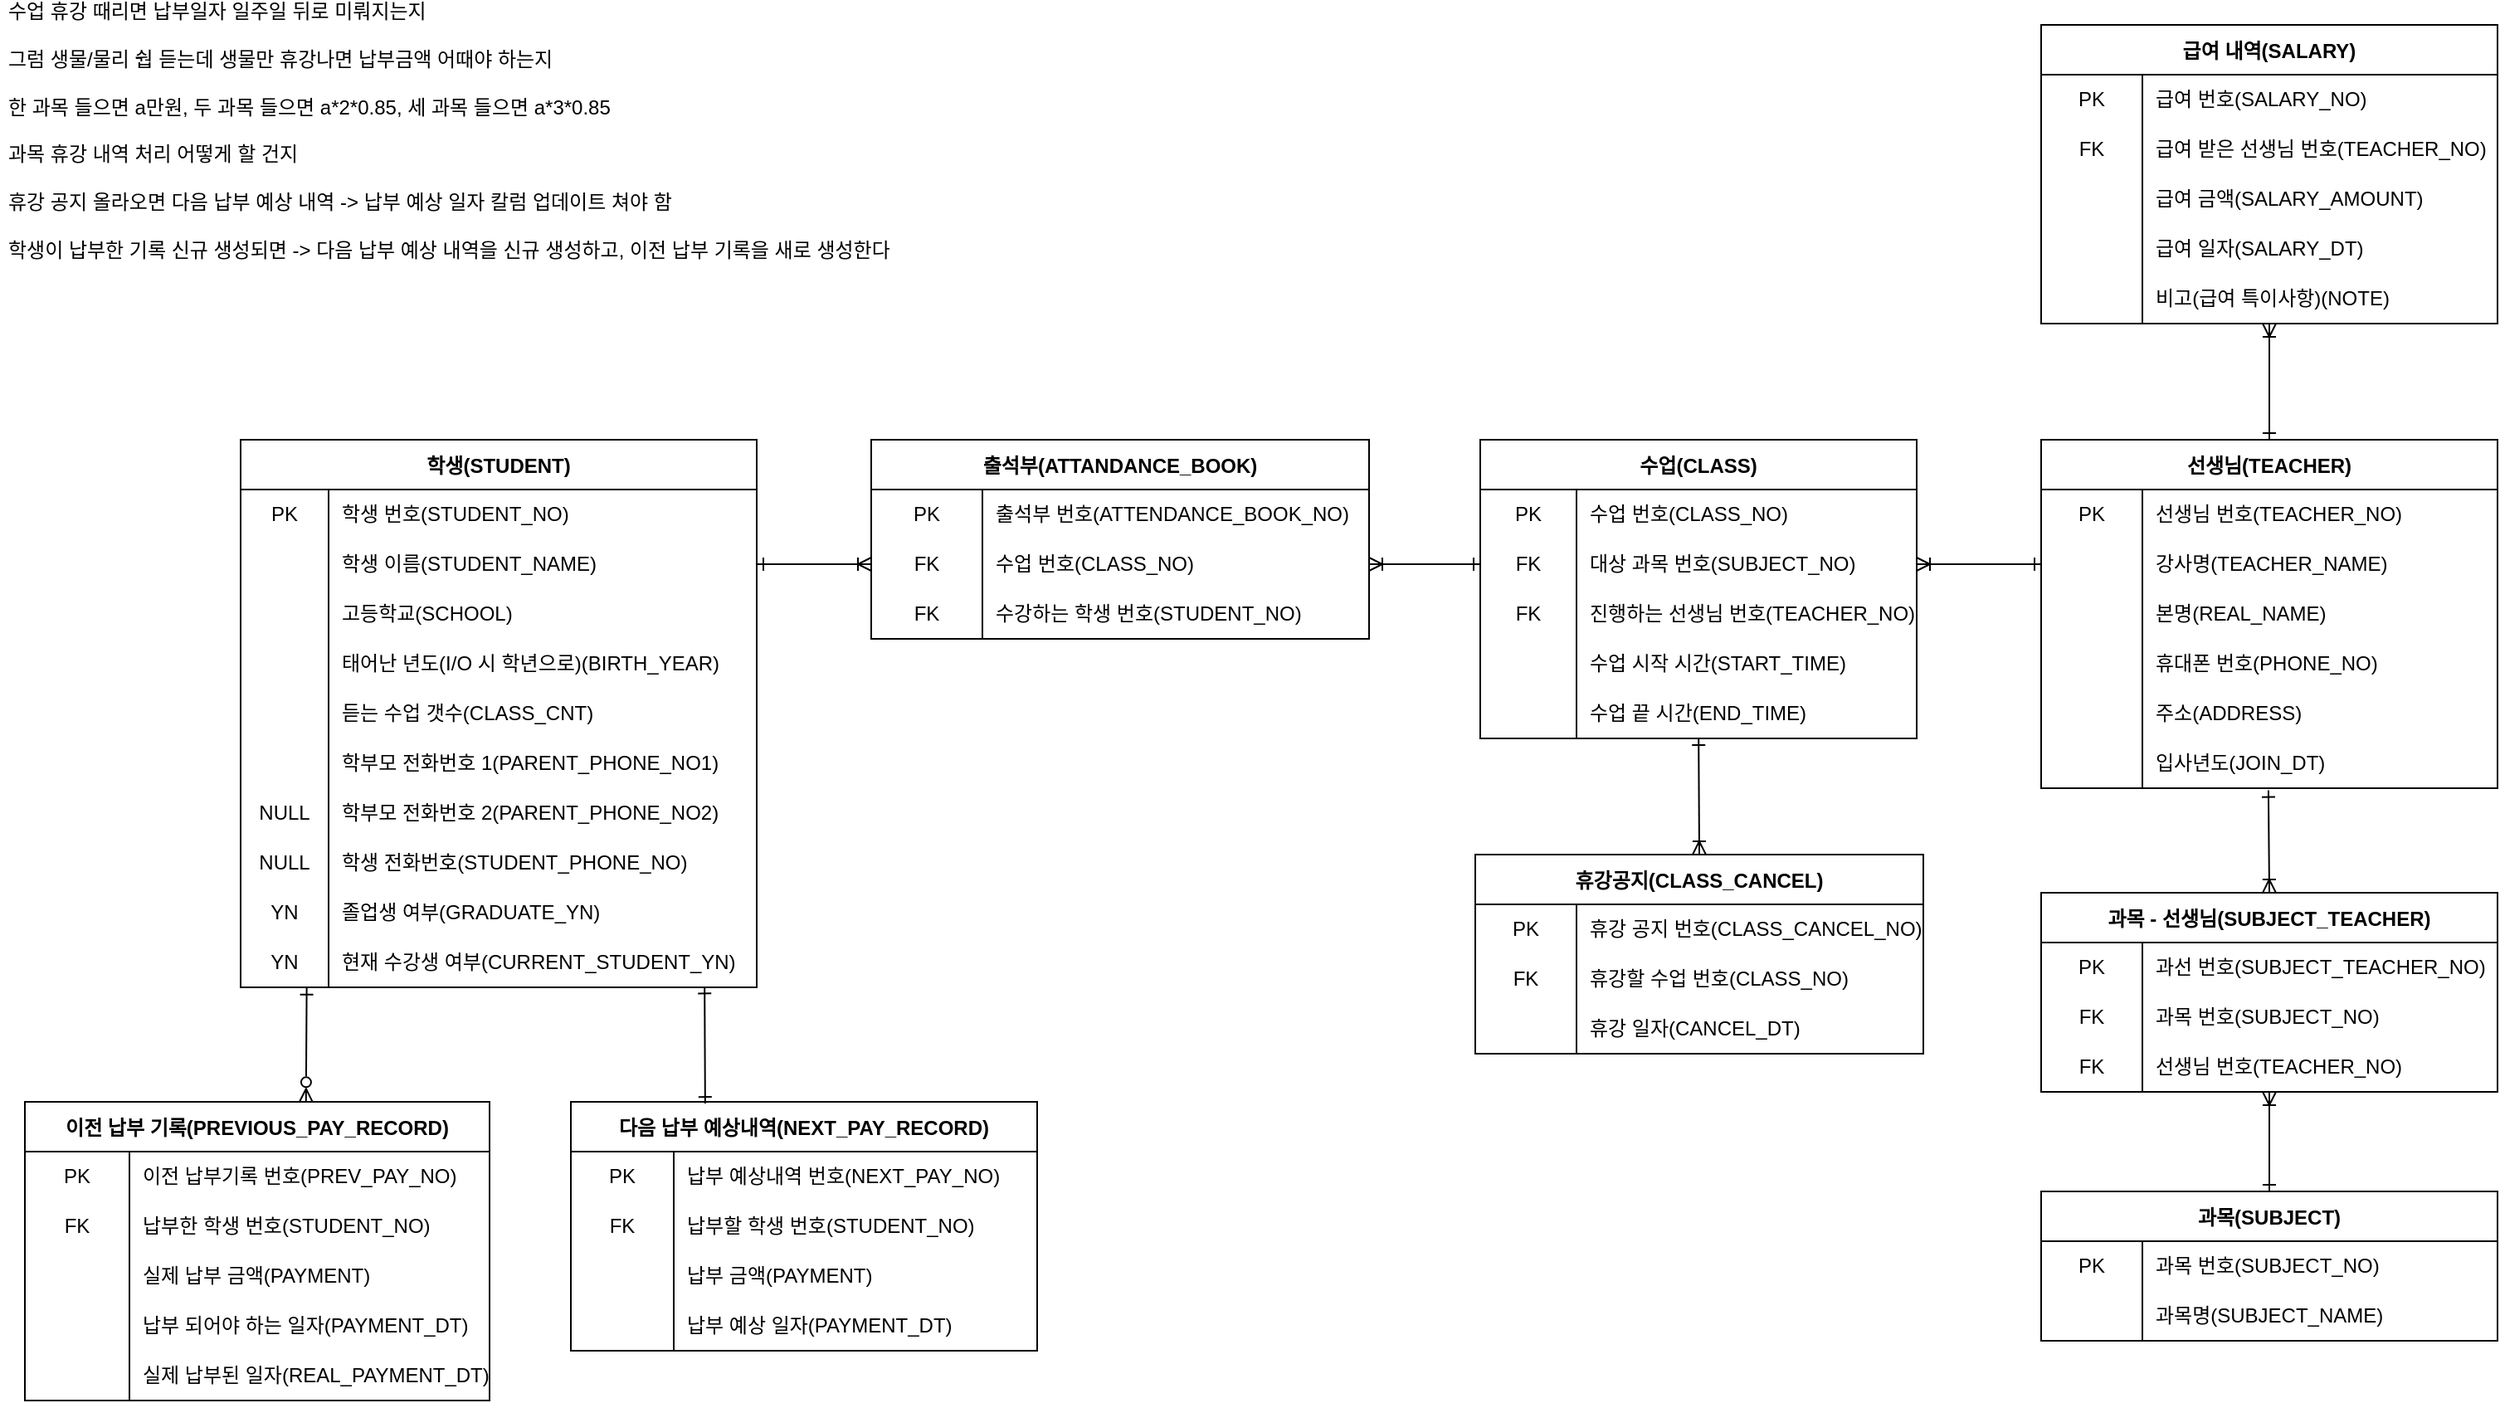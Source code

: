 <mxfile version="21.0.8" type="github">
  <diagram name="페이지-1" id="CIC7R-I5cl5aypZM1Wbc">
    <mxGraphModel dx="1908" dy="1246" grid="1" gridSize="10" guides="1" tooltips="1" connect="1" arrows="1" fold="1" page="1" pageScale="1" pageWidth="827" pageHeight="1169" math="0" shadow="0">
      <root>
        <mxCell id="0" />
        <mxCell id="1" parent="0" />
        <mxCell id="fv7W8k4iM33XfDiJ0QUC-1" value="학생(STUDENT)" style="shape=table;startSize=30;container=1;collapsible=0;childLayout=tableLayout;fixedRows=1;rowLines=0;fontStyle=1;" vertex="1" parent="1">
          <mxGeometry x="200" y="355" width="311" height="330" as="geometry" />
        </mxCell>
        <mxCell id="fv7W8k4iM33XfDiJ0QUC-2" value="" style="shape=tableRow;horizontal=0;startSize=0;swimlaneHead=0;swimlaneBody=0;top=0;left=0;bottom=0;right=0;collapsible=0;dropTarget=0;fillColor=none;points=[[0,0.5],[1,0.5]];portConstraint=eastwest;" vertex="1" parent="fv7W8k4iM33XfDiJ0QUC-1">
          <mxGeometry y="30" width="311" height="30" as="geometry" />
        </mxCell>
        <mxCell id="fv7W8k4iM33XfDiJ0QUC-3" value="PK" style="shape=partialRectangle;html=1;whiteSpace=wrap;connectable=0;fillColor=none;top=0;left=0;bottom=0;right=0;overflow=hidden;pointerEvents=1;" vertex="1" parent="fv7W8k4iM33XfDiJ0QUC-2">
          <mxGeometry width="53" height="30" as="geometry">
            <mxRectangle width="53" height="30" as="alternateBounds" />
          </mxGeometry>
        </mxCell>
        <mxCell id="fv7W8k4iM33XfDiJ0QUC-4" value="학생 번호(STUDENT_NO)" style="shape=partialRectangle;html=1;whiteSpace=wrap;connectable=0;fillColor=none;top=0;left=0;bottom=0;right=0;align=left;spacingLeft=6;overflow=hidden;" vertex="1" parent="fv7W8k4iM33XfDiJ0QUC-2">
          <mxGeometry x="53" width="258" height="30" as="geometry">
            <mxRectangle width="258" height="30" as="alternateBounds" />
          </mxGeometry>
        </mxCell>
        <mxCell id="fv7W8k4iM33XfDiJ0QUC-5" value="" style="shape=tableRow;horizontal=0;startSize=0;swimlaneHead=0;swimlaneBody=0;top=0;left=0;bottom=0;right=0;collapsible=0;dropTarget=0;fillColor=none;points=[[0,0.5],[1,0.5]];portConstraint=eastwest;" vertex="1" parent="fv7W8k4iM33XfDiJ0QUC-1">
          <mxGeometry y="60" width="311" height="30" as="geometry" />
        </mxCell>
        <mxCell id="fv7W8k4iM33XfDiJ0QUC-6" value="" style="shape=partialRectangle;html=1;whiteSpace=wrap;connectable=0;fillColor=none;top=0;left=0;bottom=0;right=0;overflow=hidden;" vertex="1" parent="fv7W8k4iM33XfDiJ0QUC-5">
          <mxGeometry width="53" height="30" as="geometry">
            <mxRectangle width="53" height="30" as="alternateBounds" />
          </mxGeometry>
        </mxCell>
        <mxCell id="fv7W8k4iM33XfDiJ0QUC-7" value="학생 이름(STUDENT_NAME)" style="shape=partialRectangle;html=1;whiteSpace=wrap;connectable=0;fillColor=none;top=0;left=0;bottom=0;right=0;align=left;spacingLeft=6;overflow=hidden;" vertex="1" parent="fv7W8k4iM33XfDiJ0QUC-5">
          <mxGeometry x="53" width="258" height="30" as="geometry">
            <mxRectangle width="258" height="30" as="alternateBounds" />
          </mxGeometry>
        </mxCell>
        <mxCell id="fv7W8k4iM33XfDiJ0QUC-8" value="" style="shape=tableRow;horizontal=0;startSize=0;swimlaneHead=0;swimlaneBody=0;top=0;left=0;bottom=0;right=0;collapsible=0;dropTarget=0;fillColor=none;points=[[0,0.5],[1,0.5]];portConstraint=eastwest;" vertex="1" parent="fv7W8k4iM33XfDiJ0QUC-1">
          <mxGeometry y="90" width="311" height="30" as="geometry" />
        </mxCell>
        <mxCell id="fv7W8k4iM33XfDiJ0QUC-9" value="" style="shape=partialRectangle;html=1;whiteSpace=wrap;connectable=0;fillColor=none;top=0;left=0;bottom=0;right=0;overflow=hidden;" vertex="1" parent="fv7W8k4iM33XfDiJ0QUC-8">
          <mxGeometry width="53" height="30" as="geometry">
            <mxRectangle width="53" height="30" as="alternateBounds" />
          </mxGeometry>
        </mxCell>
        <mxCell id="fv7W8k4iM33XfDiJ0QUC-10" value="고등학교(SCHOOL)" style="shape=partialRectangle;html=1;whiteSpace=wrap;connectable=0;fillColor=none;top=0;left=0;bottom=0;right=0;align=left;spacingLeft=6;overflow=hidden;" vertex="1" parent="fv7W8k4iM33XfDiJ0QUC-8">
          <mxGeometry x="53" width="258" height="30" as="geometry">
            <mxRectangle width="258" height="30" as="alternateBounds" />
          </mxGeometry>
        </mxCell>
        <mxCell id="fv7W8k4iM33XfDiJ0QUC-11" value="" style="shape=tableRow;horizontal=0;startSize=0;swimlaneHead=0;swimlaneBody=0;top=0;left=0;bottom=0;right=0;collapsible=0;dropTarget=0;fillColor=none;points=[[0,0.5],[1,0.5]];portConstraint=eastwest;" vertex="1" parent="fv7W8k4iM33XfDiJ0QUC-1">
          <mxGeometry y="120" width="311" height="30" as="geometry" />
        </mxCell>
        <mxCell id="fv7W8k4iM33XfDiJ0QUC-12" value="" style="shape=partialRectangle;html=1;whiteSpace=wrap;connectable=0;fillColor=none;top=0;left=0;bottom=0;right=0;overflow=hidden;" vertex="1" parent="fv7W8k4iM33XfDiJ0QUC-11">
          <mxGeometry width="53" height="30" as="geometry">
            <mxRectangle width="53" height="30" as="alternateBounds" />
          </mxGeometry>
        </mxCell>
        <mxCell id="fv7W8k4iM33XfDiJ0QUC-13" value="태어난 년도(I/O 시 학년으로)(BIRTH_YEAR)" style="shape=partialRectangle;html=1;whiteSpace=wrap;connectable=0;fillColor=none;top=0;left=0;bottom=0;right=0;align=left;spacingLeft=6;overflow=hidden;" vertex="1" parent="fv7W8k4iM33XfDiJ0QUC-11">
          <mxGeometry x="53" width="258" height="30" as="geometry">
            <mxRectangle width="258" height="30" as="alternateBounds" />
          </mxGeometry>
        </mxCell>
        <mxCell id="fv7W8k4iM33XfDiJ0QUC-14" value="" style="shape=tableRow;horizontal=0;startSize=0;swimlaneHead=0;swimlaneBody=0;top=0;left=0;bottom=0;right=0;collapsible=0;dropTarget=0;fillColor=none;points=[[0,0.5],[1,0.5]];portConstraint=eastwest;" vertex="1" parent="fv7W8k4iM33XfDiJ0QUC-1">
          <mxGeometry y="150" width="311" height="30" as="geometry" />
        </mxCell>
        <mxCell id="fv7W8k4iM33XfDiJ0QUC-15" value="" style="shape=partialRectangle;html=1;whiteSpace=wrap;connectable=0;fillColor=none;top=0;left=0;bottom=0;right=0;overflow=hidden;" vertex="1" parent="fv7W8k4iM33XfDiJ0QUC-14">
          <mxGeometry width="53" height="30" as="geometry">
            <mxRectangle width="53" height="30" as="alternateBounds" />
          </mxGeometry>
        </mxCell>
        <mxCell id="fv7W8k4iM33XfDiJ0QUC-16" value="듣는 수업 갯수(CLASS_CNT)" style="shape=partialRectangle;html=1;whiteSpace=wrap;connectable=0;fillColor=none;top=0;left=0;bottom=0;right=0;align=left;spacingLeft=6;overflow=hidden;" vertex="1" parent="fv7W8k4iM33XfDiJ0QUC-14">
          <mxGeometry x="53" width="258" height="30" as="geometry">
            <mxRectangle width="258" height="30" as="alternateBounds" />
          </mxGeometry>
        </mxCell>
        <mxCell id="fv7W8k4iM33XfDiJ0QUC-17" value="" style="shape=tableRow;horizontal=0;startSize=0;swimlaneHead=0;swimlaneBody=0;top=0;left=0;bottom=0;right=0;collapsible=0;dropTarget=0;fillColor=none;points=[[0,0.5],[1,0.5]];portConstraint=eastwest;" vertex="1" parent="fv7W8k4iM33XfDiJ0QUC-1">
          <mxGeometry y="180" width="311" height="30" as="geometry" />
        </mxCell>
        <mxCell id="fv7W8k4iM33XfDiJ0QUC-18" value="" style="shape=partialRectangle;html=1;whiteSpace=wrap;connectable=0;fillColor=none;top=0;left=0;bottom=0;right=0;overflow=hidden;" vertex="1" parent="fv7W8k4iM33XfDiJ0QUC-17">
          <mxGeometry width="53" height="30" as="geometry">
            <mxRectangle width="53" height="30" as="alternateBounds" />
          </mxGeometry>
        </mxCell>
        <mxCell id="fv7W8k4iM33XfDiJ0QUC-19" value="학부모 전화번호 1(PARENT_PHONE_NO1)" style="shape=partialRectangle;html=1;whiteSpace=wrap;connectable=0;fillColor=none;top=0;left=0;bottom=0;right=0;align=left;spacingLeft=6;overflow=hidden;" vertex="1" parent="fv7W8k4iM33XfDiJ0QUC-17">
          <mxGeometry x="53" width="258" height="30" as="geometry">
            <mxRectangle width="258" height="30" as="alternateBounds" />
          </mxGeometry>
        </mxCell>
        <mxCell id="fv7W8k4iM33XfDiJ0QUC-20" value="" style="shape=tableRow;horizontal=0;startSize=0;swimlaneHead=0;swimlaneBody=0;top=0;left=0;bottom=0;right=0;collapsible=0;dropTarget=0;fillColor=none;points=[[0,0.5],[1,0.5]];portConstraint=eastwest;" vertex="1" parent="fv7W8k4iM33XfDiJ0QUC-1">
          <mxGeometry y="210" width="311" height="30" as="geometry" />
        </mxCell>
        <mxCell id="fv7W8k4iM33XfDiJ0QUC-21" value="NULL" style="shape=partialRectangle;html=1;whiteSpace=wrap;connectable=0;fillColor=none;top=0;left=0;bottom=0;right=0;overflow=hidden;" vertex="1" parent="fv7W8k4iM33XfDiJ0QUC-20">
          <mxGeometry width="53" height="30" as="geometry">
            <mxRectangle width="53" height="30" as="alternateBounds" />
          </mxGeometry>
        </mxCell>
        <mxCell id="fv7W8k4iM33XfDiJ0QUC-22" value="학부모 전화번호 2(PARENT_PHONE_NO2)" style="shape=partialRectangle;html=1;whiteSpace=wrap;connectable=0;fillColor=none;top=0;left=0;bottom=0;right=0;align=left;spacingLeft=6;overflow=hidden;" vertex="1" parent="fv7W8k4iM33XfDiJ0QUC-20">
          <mxGeometry x="53" width="258" height="30" as="geometry">
            <mxRectangle width="258" height="30" as="alternateBounds" />
          </mxGeometry>
        </mxCell>
        <mxCell id="fv7W8k4iM33XfDiJ0QUC-23" value="" style="shape=tableRow;horizontal=0;startSize=0;swimlaneHead=0;swimlaneBody=0;top=0;left=0;bottom=0;right=0;collapsible=0;dropTarget=0;fillColor=none;points=[[0,0.5],[1,0.5]];portConstraint=eastwest;" vertex="1" parent="fv7W8k4iM33XfDiJ0QUC-1">
          <mxGeometry y="240" width="311" height="30" as="geometry" />
        </mxCell>
        <mxCell id="fv7W8k4iM33XfDiJ0QUC-24" value="NULL" style="shape=partialRectangle;html=1;whiteSpace=wrap;connectable=0;fillColor=none;top=0;left=0;bottom=0;right=0;overflow=hidden;" vertex="1" parent="fv7W8k4iM33XfDiJ0QUC-23">
          <mxGeometry width="53" height="30" as="geometry">
            <mxRectangle width="53" height="30" as="alternateBounds" />
          </mxGeometry>
        </mxCell>
        <mxCell id="fv7W8k4iM33XfDiJ0QUC-25" value="학생 전화번호(STUDENT_PHONE_NO)" style="shape=partialRectangle;html=1;whiteSpace=wrap;connectable=0;fillColor=none;top=0;left=0;bottom=0;right=0;align=left;spacingLeft=6;overflow=hidden;" vertex="1" parent="fv7W8k4iM33XfDiJ0QUC-23">
          <mxGeometry x="53" width="258" height="30" as="geometry">
            <mxRectangle width="258" height="30" as="alternateBounds" />
          </mxGeometry>
        </mxCell>
        <mxCell id="fv7W8k4iM33XfDiJ0QUC-26" value="" style="shape=tableRow;horizontal=0;startSize=0;swimlaneHead=0;swimlaneBody=0;top=0;left=0;bottom=0;right=0;collapsible=0;dropTarget=0;fillColor=none;points=[[0,0.5],[1,0.5]];portConstraint=eastwest;" vertex="1" parent="fv7W8k4iM33XfDiJ0QUC-1">
          <mxGeometry y="270" width="311" height="30" as="geometry" />
        </mxCell>
        <mxCell id="fv7W8k4iM33XfDiJ0QUC-27" value="YN" style="shape=partialRectangle;html=1;whiteSpace=wrap;connectable=0;fillColor=none;top=0;left=0;bottom=0;right=0;overflow=hidden;" vertex="1" parent="fv7W8k4iM33XfDiJ0QUC-26">
          <mxGeometry width="53" height="30" as="geometry">
            <mxRectangle width="53" height="30" as="alternateBounds" />
          </mxGeometry>
        </mxCell>
        <mxCell id="fv7W8k4iM33XfDiJ0QUC-28" value="졸업생 여부(GRADUATE_YN)" style="shape=partialRectangle;html=1;whiteSpace=wrap;connectable=0;fillColor=none;top=0;left=0;bottom=0;right=0;align=left;spacingLeft=6;overflow=hidden;" vertex="1" parent="fv7W8k4iM33XfDiJ0QUC-26">
          <mxGeometry x="53" width="258" height="30" as="geometry">
            <mxRectangle width="258" height="30" as="alternateBounds" />
          </mxGeometry>
        </mxCell>
        <mxCell id="fv7W8k4iM33XfDiJ0QUC-29" value="" style="shape=tableRow;horizontal=0;startSize=0;swimlaneHead=0;swimlaneBody=0;top=0;left=0;bottom=0;right=0;collapsible=0;dropTarget=0;fillColor=none;points=[[0,0.5],[1,0.5]];portConstraint=eastwest;" vertex="1" parent="fv7W8k4iM33XfDiJ0QUC-1">
          <mxGeometry y="300" width="311" height="30" as="geometry" />
        </mxCell>
        <mxCell id="fv7W8k4iM33XfDiJ0QUC-30" value="YN" style="shape=partialRectangle;html=1;whiteSpace=wrap;connectable=0;fillColor=none;top=0;left=0;bottom=0;right=0;overflow=hidden;" vertex="1" parent="fv7W8k4iM33XfDiJ0QUC-29">
          <mxGeometry width="53" height="30" as="geometry">
            <mxRectangle width="53" height="30" as="alternateBounds" />
          </mxGeometry>
        </mxCell>
        <mxCell id="fv7W8k4iM33XfDiJ0QUC-31" value="현재 수강생 여부(CURRENT_STUDENT_YN)" style="shape=partialRectangle;html=1;whiteSpace=wrap;connectable=0;fillColor=none;top=0;left=0;bottom=0;right=0;align=left;spacingLeft=6;overflow=hidden;" vertex="1" parent="fv7W8k4iM33XfDiJ0QUC-29">
          <mxGeometry x="53" width="258" height="30" as="geometry">
            <mxRectangle width="258" height="30" as="alternateBounds" />
          </mxGeometry>
        </mxCell>
        <mxCell id="fv7W8k4iM33XfDiJ0QUC-32" style="edgeStyle=none;rounded=0;orthogonalLoop=1;jettySize=auto;html=1;exitX=0.5;exitY=0;exitDx=0;exitDy=0;fontSize=13;startArrow=ERone;startFill=0;endArrow=ERoneToMany;endFill=0;" edge="1" parent="1" source="fv7W8k4iM33XfDiJ0QUC-33" target="fv7W8k4iM33XfDiJ0QUC-154">
          <mxGeometry relative="1" as="geometry" />
        </mxCell>
        <mxCell id="fv7W8k4iM33XfDiJ0QUC-33" value="선생님(TEACHER)" style="shape=table;startSize=30;container=1;collapsible=0;childLayout=tableLayout;fixedRows=1;rowLines=0;fontStyle=1;" vertex="1" parent="1">
          <mxGeometry x="1285" y="355" width="275" height="210" as="geometry" />
        </mxCell>
        <mxCell id="fv7W8k4iM33XfDiJ0QUC-34" value="" style="shape=tableRow;horizontal=0;startSize=0;swimlaneHead=0;swimlaneBody=0;top=0;left=0;bottom=0;right=0;collapsible=0;dropTarget=0;fillColor=none;points=[[0,0.5],[1,0.5]];portConstraint=eastwest;" vertex="1" parent="fv7W8k4iM33XfDiJ0QUC-33">
          <mxGeometry y="30" width="275" height="30" as="geometry" />
        </mxCell>
        <mxCell id="fv7W8k4iM33XfDiJ0QUC-35" value="PK" style="shape=partialRectangle;html=1;whiteSpace=wrap;connectable=0;fillColor=none;top=0;left=0;bottom=0;right=0;overflow=hidden;pointerEvents=1;" vertex="1" parent="fv7W8k4iM33XfDiJ0QUC-34">
          <mxGeometry width="61" height="30" as="geometry">
            <mxRectangle width="61" height="30" as="alternateBounds" />
          </mxGeometry>
        </mxCell>
        <mxCell id="fv7W8k4iM33XfDiJ0QUC-36" value="선생님 번호(TEACHER_NO)" style="shape=partialRectangle;html=1;whiteSpace=wrap;connectable=0;fillColor=none;top=0;left=0;bottom=0;right=0;align=left;spacingLeft=6;overflow=hidden;" vertex="1" parent="fv7W8k4iM33XfDiJ0QUC-34">
          <mxGeometry x="61" width="214" height="30" as="geometry">
            <mxRectangle width="214" height="30" as="alternateBounds" />
          </mxGeometry>
        </mxCell>
        <mxCell id="fv7W8k4iM33XfDiJ0QUC-37" value="" style="shape=tableRow;horizontal=0;startSize=0;swimlaneHead=0;swimlaneBody=0;top=0;left=0;bottom=0;right=0;collapsible=0;dropTarget=0;fillColor=none;points=[[0,0.5],[1,0.5]];portConstraint=eastwest;" vertex="1" parent="fv7W8k4iM33XfDiJ0QUC-33">
          <mxGeometry y="60" width="275" height="30" as="geometry" />
        </mxCell>
        <mxCell id="fv7W8k4iM33XfDiJ0QUC-38" value="" style="shape=partialRectangle;html=1;whiteSpace=wrap;connectable=0;fillColor=none;top=0;left=0;bottom=0;right=0;overflow=hidden;" vertex="1" parent="fv7W8k4iM33XfDiJ0QUC-37">
          <mxGeometry width="61" height="30" as="geometry">
            <mxRectangle width="61" height="30" as="alternateBounds" />
          </mxGeometry>
        </mxCell>
        <mxCell id="fv7W8k4iM33XfDiJ0QUC-39" value="강사명(TEACHER_NAME)" style="shape=partialRectangle;html=1;whiteSpace=wrap;connectable=0;fillColor=none;top=0;left=0;bottom=0;right=0;align=left;spacingLeft=6;overflow=hidden;" vertex="1" parent="fv7W8k4iM33XfDiJ0QUC-37">
          <mxGeometry x="61" width="214" height="30" as="geometry">
            <mxRectangle width="214" height="30" as="alternateBounds" />
          </mxGeometry>
        </mxCell>
        <mxCell id="fv7W8k4iM33XfDiJ0QUC-40" value="" style="shape=tableRow;horizontal=0;startSize=0;swimlaneHead=0;swimlaneBody=0;top=0;left=0;bottom=0;right=0;collapsible=0;dropTarget=0;fillColor=none;points=[[0,0.5],[1,0.5]];portConstraint=eastwest;" vertex="1" parent="fv7W8k4iM33XfDiJ0QUC-33">
          <mxGeometry y="90" width="275" height="30" as="geometry" />
        </mxCell>
        <mxCell id="fv7W8k4iM33XfDiJ0QUC-41" value="" style="shape=partialRectangle;html=1;whiteSpace=wrap;connectable=0;fillColor=none;top=0;left=0;bottom=0;right=0;overflow=hidden;" vertex="1" parent="fv7W8k4iM33XfDiJ0QUC-40">
          <mxGeometry width="61" height="30" as="geometry">
            <mxRectangle width="61" height="30" as="alternateBounds" />
          </mxGeometry>
        </mxCell>
        <mxCell id="fv7W8k4iM33XfDiJ0QUC-42" value="본명(REAL_NAME)" style="shape=partialRectangle;html=1;whiteSpace=wrap;connectable=0;fillColor=none;top=0;left=0;bottom=0;right=0;align=left;spacingLeft=6;overflow=hidden;" vertex="1" parent="fv7W8k4iM33XfDiJ0QUC-40">
          <mxGeometry x="61" width="214" height="30" as="geometry">
            <mxRectangle width="214" height="30" as="alternateBounds" />
          </mxGeometry>
        </mxCell>
        <mxCell id="fv7W8k4iM33XfDiJ0QUC-43" value="" style="shape=tableRow;horizontal=0;startSize=0;swimlaneHead=0;swimlaneBody=0;top=0;left=0;bottom=0;right=0;collapsible=0;dropTarget=0;fillColor=none;points=[[0,0.5],[1,0.5]];portConstraint=eastwest;" vertex="1" parent="fv7W8k4iM33XfDiJ0QUC-33">
          <mxGeometry y="120" width="275" height="30" as="geometry" />
        </mxCell>
        <mxCell id="fv7W8k4iM33XfDiJ0QUC-44" value="" style="shape=partialRectangle;html=1;whiteSpace=wrap;connectable=0;fillColor=none;top=0;left=0;bottom=0;right=0;overflow=hidden;" vertex="1" parent="fv7W8k4iM33XfDiJ0QUC-43">
          <mxGeometry width="61" height="30" as="geometry">
            <mxRectangle width="61" height="30" as="alternateBounds" />
          </mxGeometry>
        </mxCell>
        <mxCell id="fv7W8k4iM33XfDiJ0QUC-45" value="휴대폰 번호(PHONE_NO)" style="shape=partialRectangle;html=1;whiteSpace=wrap;connectable=0;fillColor=none;top=0;left=0;bottom=0;right=0;align=left;spacingLeft=6;overflow=hidden;" vertex="1" parent="fv7W8k4iM33XfDiJ0QUC-43">
          <mxGeometry x="61" width="214" height="30" as="geometry">
            <mxRectangle width="214" height="30" as="alternateBounds" />
          </mxGeometry>
        </mxCell>
        <mxCell id="fv7W8k4iM33XfDiJ0QUC-46" value="" style="shape=tableRow;horizontal=0;startSize=0;swimlaneHead=0;swimlaneBody=0;top=0;left=0;bottom=0;right=0;collapsible=0;dropTarget=0;fillColor=none;points=[[0,0.5],[1,0.5]];portConstraint=eastwest;" vertex="1" parent="fv7W8k4iM33XfDiJ0QUC-33">
          <mxGeometry y="150" width="275" height="30" as="geometry" />
        </mxCell>
        <mxCell id="fv7W8k4iM33XfDiJ0QUC-47" value="" style="shape=partialRectangle;html=1;whiteSpace=wrap;connectable=0;fillColor=none;top=0;left=0;bottom=0;right=0;overflow=hidden;" vertex="1" parent="fv7W8k4iM33XfDiJ0QUC-46">
          <mxGeometry width="61" height="30" as="geometry">
            <mxRectangle width="61" height="30" as="alternateBounds" />
          </mxGeometry>
        </mxCell>
        <mxCell id="fv7W8k4iM33XfDiJ0QUC-48" value="주소(ADDRESS)" style="shape=partialRectangle;html=1;whiteSpace=wrap;connectable=0;fillColor=none;top=0;left=0;bottom=0;right=0;align=left;spacingLeft=6;overflow=hidden;" vertex="1" parent="fv7W8k4iM33XfDiJ0QUC-46">
          <mxGeometry x="61" width="214" height="30" as="geometry">
            <mxRectangle width="214" height="30" as="alternateBounds" />
          </mxGeometry>
        </mxCell>
        <mxCell id="fv7W8k4iM33XfDiJ0QUC-49" value="" style="shape=tableRow;horizontal=0;startSize=0;swimlaneHead=0;swimlaneBody=0;top=0;left=0;bottom=0;right=0;collapsible=0;dropTarget=0;fillColor=none;points=[[0,0.5],[1,0.5]];portConstraint=eastwest;" vertex="1" parent="fv7W8k4iM33XfDiJ0QUC-33">
          <mxGeometry y="180" width="275" height="30" as="geometry" />
        </mxCell>
        <mxCell id="fv7W8k4iM33XfDiJ0QUC-50" value="" style="shape=partialRectangle;html=1;whiteSpace=wrap;connectable=0;fillColor=none;top=0;left=0;bottom=0;right=0;overflow=hidden;" vertex="1" parent="fv7W8k4iM33XfDiJ0QUC-49">
          <mxGeometry width="61" height="30" as="geometry">
            <mxRectangle width="61" height="30" as="alternateBounds" />
          </mxGeometry>
        </mxCell>
        <mxCell id="fv7W8k4iM33XfDiJ0QUC-51" value="입사년도(JOIN_DT)" style="shape=partialRectangle;html=1;whiteSpace=wrap;connectable=0;fillColor=none;top=0;left=0;bottom=0;right=0;align=left;spacingLeft=6;overflow=hidden;" vertex="1" parent="fv7W8k4iM33XfDiJ0QUC-49">
          <mxGeometry x="61" width="214" height="30" as="geometry">
            <mxRectangle width="214" height="30" as="alternateBounds" />
          </mxGeometry>
        </mxCell>
        <mxCell id="fv7W8k4iM33XfDiJ0QUC-52" style="edgeStyle=none;rounded=0;orthogonalLoop=1;jettySize=auto;html=1;exitX=0.5;exitY=0;exitDx=0;exitDy=0;fontSize=13;startArrow=ERone;startFill=0;endArrow=ERoneToMany;endFill=0;" edge="1" parent="1" source="fv7W8k4iM33XfDiJ0QUC-53" target="fv7W8k4iM33XfDiJ0QUC-68">
          <mxGeometry relative="1" as="geometry" />
        </mxCell>
        <mxCell id="fv7W8k4iM33XfDiJ0QUC-53" value="과목(SUBJECT)" style="shape=table;startSize=30;container=1;collapsible=0;childLayout=tableLayout;fixedRows=1;rowLines=0;fontStyle=1;" vertex="1" parent="1">
          <mxGeometry x="1285" y="808" width="275" height="90" as="geometry" />
        </mxCell>
        <mxCell id="fv7W8k4iM33XfDiJ0QUC-54" value="" style="shape=tableRow;horizontal=0;startSize=0;swimlaneHead=0;swimlaneBody=0;top=0;left=0;bottom=0;right=0;collapsible=0;dropTarget=0;fillColor=none;points=[[0,0.5],[1,0.5]];portConstraint=eastwest;" vertex="1" parent="fv7W8k4iM33XfDiJ0QUC-53">
          <mxGeometry y="30" width="275" height="30" as="geometry" />
        </mxCell>
        <mxCell id="fv7W8k4iM33XfDiJ0QUC-55" value="PK" style="shape=partialRectangle;html=1;whiteSpace=wrap;connectable=0;fillColor=none;top=0;left=0;bottom=0;right=0;overflow=hidden;pointerEvents=1;" vertex="1" parent="fv7W8k4iM33XfDiJ0QUC-54">
          <mxGeometry width="61" height="30" as="geometry">
            <mxRectangle width="61" height="30" as="alternateBounds" />
          </mxGeometry>
        </mxCell>
        <mxCell id="fv7W8k4iM33XfDiJ0QUC-56" value="과목 번호(SUBJECT_NO)" style="shape=partialRectangle;html=1;whiteSpace=wrap;connectable=0;fillColor=none;top=0;left=0;bottom=0;right=0;align=left;spacingLeft=6;overflow=hidden;" vertex="1" parent="fv7W8k4iM33XfDiJ0QUC-54">
          <mxGeometry x="61" width="214" height="30" as="geometry">
            <mxRectangle width="214" height="30" as="alternateBounds" />
          </mxGeometry>
        </mxCell>
        <mxCell id="fv7W8k4iM33XfDiJ0QUC-57" value="" style="shape=tableRow;horizontal=0;startSize=0;swimlaneHead=0;swimlaneBody=0;top=0;left=0;bottom=0;right=0;collapsible=0;dropTarget=0;fillColor=none;points=[[0,0.5],[1,0.5]];portConstraint=eastwest;" vertex="1" parent="fv7W8k4iM33XfDiJ0QUC-53">
          <mxGeometry y="60" width="275" height="30" as="geometry" />
        </mxCell>
        <mxCell id="fv7W8k4iM33XfDiJ0QUC-58" value="" style="shape=partialRectangle;html=1;whiteSpace=wrap;connectable=0;fillColor=none;top=0;left=0;bottom=0;right=0;overflow=hidden;" vertex="1" parent="fv7W8k4iM33XfDiJ0QUC-57">
          <mxGeometry width="61" height="30" as="geometry">
            <mxRectangle width="61" height="30" as="alternateBounds" />
          </mxGeometry>
        </mxCell>
        <mxCell id="fv7W8k4iM33XfDiJ0QUC-59" value="과목명(SUBJECT_NAME)" style="shape=partialRectangle;html=1;whiteSpace=wrap;connectable=0;fillColor=none;top=0;left=0;bottom=0;right=0;align=left;spacingLeft=6;overflow=hidden;" vertex="1" parent="fv7W8k4iM33XfDiJ0QUC-57">
          <mxGeometry x="61" width="214" height="30" as="geometry">
            <mxRectangle width="214" height="30" as="alternateBounds" />
          </mxGeometry>
        </mxCell>
        <mxCell id="fv7W8k4iM33XfDiJ0QUC-60" style="edgeStyle=none;rounded=0;orthogonalLoop=1;jettySize=auto;html=1;exitX=0.5;exitY=0;exitDx=0;exitDy=0;entryX=0.498;entryY=1.043;entryDx=0;entryDy=0;entryPerimeter=0;fontSize=13;startArrow=ERoneToMany;startFill=0;endArrow=ERone;endFill=0;" edge="1" parent="1" source="fv7W8k4iM33XfDiJ0QUC-61" target="fv7W8k4iM33XfDiJ0QUC-49">
          <mxGeometry relative="1" as="geometry" />
        </mxCell>
        <mxCell id="fv7W8k4iM33XfDiJ0QUC-61" value="과목 - 선생님(SUBJECT_TEACHER)" style="shape=table;startSize=30;container=1;collapsible=0;childLayout=tableLayout;fixedRows=1;rowLines=0;fontStyle=1;" vertex="1" parent="1">
          <mxGeometry x="1285" y="628" width="275" height="120" as="geometry" />
        </mxCell>
        <mxCell id="fv7W8k4iM33XfDiJ0QUC-62" value="" style="shape=tableRow;horizontal=0;startSize=0;swimlaneHead=0;swimlaneBody=0;top=0;left=0;bottom=0;right=0;collapsible=0;dropTarget=0;fillColor=none;points=[[0,0.5],[1,0.5]];portConstraint=eastwest;" vertex="1" parent="fv7W8k4iM33XfDiJ0QUC-61">
          <mxGeometry y="30" width="275" height="30" as="geometry" />
        </mxCell>
        <mxCell id="fv7W8k4iM33XfDiJ0QUC-63" value="PK" style="shape=partialRectangle;html=1;whiteSpace=wrap;connectable=0;fillColor=none;top=0;left=0;bottom=0;right=0;overflow=hidden;pointerEvents=1;" vertex="1" parent="fv7W8k4iM33XfDiJ0QUC-62">
          <mxGeometry width="61" height="30" as="geometry">
            <mxRectangle width="61" height="30" as="alternateBounds" />
          </mxGeometry>
        </mxCell>
        <mxCell id="fv7W8k4iM33XfDiJ0QUC-64" value="과선 번호(SUBJECT_TEACHER_NO)" style="shape=partialRectangle;html=1;whiteSpace=wrap;connectable=0;fillColor=none;top=0;left=0;bottom=0;right=0;align=left;spacingLeft=6;overflow=hidden;" vertex="1" parent="fv7W8k4iM33XfDiJ0QUC-62">
          <mxGeometry x="61" width="214" height="30" as="geometry">
            <mxRectangle width="214" height="30" as="alternateBounds" />
          </mxGeometry>
        </mxCell>
        <mxCell id="fv7W8k4iM33XfDiJ0QUC-65" value="" style="shape=tableRow;horizontal=0;startSize=0;swimlaneHead=0;swimlaneBody=0;top=0;left=0;bottom=0;right=0;collapsible=0;dropTarget=0;fillColor=none;points=[[0,0.5],[1,0.5]];portConstraint=eastwest;" vertex="1" parent="fv7W8k4iM33XfDiJ0QUC-61">
          <mxGeometry y="60" width="275" height="30" as="geometry" />
        </mxCell>
        <mxCell id="fv7W8k4iM33XfDiJ0QUC-66" value="FK" style="shape=partialRectangle;html=1;whiteSpace=wrap;connectable=0;fillColor=none;top=0;left=0;bottom=0;right=0;overflow=hidden;" vertex="1" parent="fv7W8k4iM33XfDiJ0QUC-65">
          <mxGeometry width="61" height="30" as="geometry">
            <mxRectangle width="61" height="30" as="alternateBounds" />
          </mxGeometry>
        </mxCell>
        <mxCell id="fv7W8k4iM33XfDiJ0QUC-67" value="과목 번호(SUBJECT_NO)" style="shape=partialRectangle;html=1;whiteSpace=wrap;connectable=0;fillColor=none;top=0;left=0;bottom=0;right=0;align=left;spacingLeft=6;overflow=hidden;" vertex="1" parent="fv7W8k4iM33XfDiJ0QUC-65">
          <mxGeometry x="61" width="214" height="30" as="geometry">
            <mxRectangle width="214" height="30" as="alternateBounds" />
          </mxGeometry>
        </mxCell>
        <mxCell id="fv7W8k4iM33XfDiJ0QUC-68" value="" style="shape=tableRow;horizontal=0;startSize=0;swimlaneHead=0;swimlaneBody=0;top=0;left=0;bottom=0;right=0;collapsible=0;dropTarget=0;fillColor=none;points=[[0,0.5],[1,0.5]];portConstraint=eastwest;" vertex="1" parent="fv7W8k4iM33XfDiJ0QUC-61">
          <mxGeometry y="90" width="275" height="30" as="geometry" />
        </mxCell>
        <mxCell id="fv7W8k4iM33XfDiJ0QUC-69" value="FK" style="shape=partialRectangle;html=1;whiteSpace=wrap;connectable=0;fillColor=none;top=0;left=0;bottom=0;right=0;overflow=hidden;" vertex="1" parent="fv7W8k4iM33XfDiJ0QUC-68">
          <mxGeometry width="61" height="30" as="geometry">
            <mxRectangle width="61" height="30" as="alternateBounds" />
          </mxGeometry>
        </mxCell>
        <mxCell id="fv7W8k4iM33XfDiJ0QUC-70" value="선생님 번호(TEACHER_NO)" style="shape=partialRectangle;html=1;whiteSpace=wrap;connectable=0;fillColor=none;top=0;left=0;bottom=0;right=0;align=left;spacingLeft=6;overflow=hidden;" vertex="1" parent="fv7W8k4iM33XfDiJ0QUC-68">
          <mxGeometry x="61" width="214" height="30" as="geometry">
            <mxRectangle width="214" height="30" as="alternateBounds" />
          </mxGeometry>
        </mxCell>
        <mxCell id="fv7W8k4iM33XfDiJ0QUC-71" value="수업(CLASS)" style="shape=table;startSize=30;container=1;collapsible=0;childLayout=tableLayout;fixedRows=1;rowLines=0;fontStyle=1;" vertex="1" parent="1">
          <mxGeometry x="947" y="355" width="263" height="180" as="geometry" />
        </mxCell>
        <mxCell id="fv7W8k4iM33XfDiJ0QUC-72" value="" style="shape=tableRow;horizontal=0;startSize=0;swimlaneHead=0;swimlaneBody=0;top=0;left=0;bottom=0;right=0;collapsible=0;dropTarget=0;fillColor=none;points=[[0,0.5],[1,0.5]];portConstraint=eastwest;" vertex="1" parent="fv7W8k4iM33XfDiJ0QUC-71">
          <mxGeometry y="30" width="263" height="30" as="geometry" />
        </mxCell>
        <mxCell id="fv7W8k4iM33XfDiJ0QUC-73" value="PK" style="shape=partialRectangle;html=1;whiteSpace=wrap;connectable=0;fillColor=none;top=0;left=0;bottom=0;right=0;overflow=hidden;pointerEvents=1;" vertex="1" parent="fv7W8k4iM33XfDiJ0QUC-72">
          <mxGeometry width="58" height="30" as="geometry">
            <mxRectangle width="58" height="30" as="alternateBounds" />
          </mxGeometry>
        </mxCell>
        <mxCell id="fv7W8k4iM33XfDiJ0QUC-74" value="수업 번호(CLASS_NO)" style="shape=partialRectangle;html=1;whiteSpace=wrap;connectable=0;fillColor=none;top=0;left=0;bottom=0;right=0;align=left;spacingLeft=6;overflow=hidden;" vertex="1" parent="fv7W8k4iM33XfDiJ0QUC-72">
          <mxGeometry x="58" width="205" height="30" as="geometry">
            <mxRectangle width="205" height="30" as="alternateBounds" />
          </mxGeometry>
        </mxCell>
        <mxCell id="fv7W8k4iM33XfDiJ0QUC-75" value="" style="shape=tableRow;horizontal=0;startSize=0;swimlaneHead=0;swimlaneBody=0;top=0;left=0;bottom=0;right=0;collapsible=0;dropTarget=0;fillColor=none;points=[[0,0.5],[1,0.5]];portConstraint=eastwest;" vertex="1" parent="fv7W8k4iM33XfDiJ0QUC-71">
          <mxGeometry y="60" width="263" height="30" as="geometry" />
        </mxCell>
        <mxCell id="fv7W8k4iM33XfDiJ0QUC-76" value="FK" style="shape=partialRectangle;html=1;whiteSpace=wrap;connectable=0;fillColor=none;top=0;left=0;bottom=0;right=0;overflow=hidden;" vertex="1" parent="fv7W8k4iM33XfDiJ0QUC-75">
          <mxGeometry width="58" height="30" as="geometry">
            <mxRectangle width="58" height="30" as="alternateBounds" />
          </mxGeometry>
        </mxCell>
        <mxCell id="fv7W8k4iM33XfDiJ0QUC-77" value="대상 과목 번호(SUBJECT_NO)" style="shape=partialRectangle;html=1;whiteSpace=wrap;connectable=0;fillColor=none;top=0;left=0;bottom=0;right=0;align=left;spacingLeft=6;overflow=hidden;" vertex="1" parent="fv7W8k4iM33XfDiJ0QUC-75">
          <mxGeometry x="58" width="205" height="30" as="geometry">
            <mxRectangle width="205" height="30" as="alternateBounds" />
          </mxGeometry>
        </mxCell>
        <mxCell id="fv7W8k4iM33XfDiJ0QUC-78" value="" style="shape=tableRow;horizontal=0;startSize=0;swimlaneHead=0;swimlaneBody=0;top=0;left=0;bottom=0;right=0;collapsible=0;dropTarget=0;fillColor=none;points=[[0,0.5],[1,0.5]];portConstraint=eastwest;" vertex="1" parent="fv7W8k4iM33XfDiJ0QUC-71">
          <mxGeometry y="90" width="263" height="30" as="geometry" />
        </mxCell>
        <mxCell id="fv7W8k4iM33XfDiJ0QUC-79" value="FK" style="shape=partialRectangle;html=1;whiteSpace=wrap;connectable=0;fillColor=none;top=0;left=0;bottom=0;right=0;overflow=hidden;" vertex="1" parent="fv7W8k4iM33XfDiJ0QUC-78">
          <mxGeometry width="58" height="30" as="geometry">
            <mxRectangle width="58" height="30" as="alternateBounds" />
          </mxGeometry>
        </mxCell>
        <mxCell id="fv7W8k4iM33XfDiJ0QUC-80" value="진행하는 선생님 번호(TEACHER_NO)" style="shape=partialRectangle;html=1;whiteSpace=wrap;connectable=0;fillColor=none;top=0;left=0;bottom=0;right=0;align=left;spacingLeft=6;overflow=hidden;" vertex="1" parent="fv7W8k4iM33XfDiJ0QUC-78">
          <mxGeometry x="58" width="205" height="30" as="geometry">
            <mxRectangle width="205" height="30" as="alternateBounds" />
          </mxGeometry>
        </mxCell>
        <mxCell id="fv7W8k4iM33XfDiJ0QUC-81" value="" style="shape=tableRow;horizontal=0;startSize=0;swimlaneHead=0;swimlaneBody=0;top=0;left=0;bottom=0;right=0;collapsible=0;dropTarget=0;fillColor=none;points=[[0,0.5],[1,0.5]];portConstraint=eastwest;" vertex="1" parent="fv7W8k4iM33XfDiJ0QUC-71">
          <mxGeometry y="120" width="263" height="30" as="geometry" />
        </mxCell>
        <mxCell id="fv7W8k4iM33XfDiJ0QUC-82" value="" style="shape=partialRectangle;html=1;whiteSpace=wrap;connectable=0;fillColor=none;top=0;left=0;bottom=0;right=0;overflow=hidden;" vertex="1" parent="fv7W8k4iM33XfDiJ0QUC-81">
          <mxGeometry width="58" height="30" as="geometry">
            <mxRectangle width="58" height="30" as="alternateBounds" />
          </mxGeometry>
        </mxCell>
        <mxCell id="fv7W8k4iM33XfDiJ0QUC-83" value="수업 시작 시간(START_TIME)" style="shape=partialRectangle;html=1;whiteSpace=wrap;connectable=0;fillColor=none;top=0;left=0;bottom=0;right=0;align=left;spacingLeft=6;overflow=hidden;" vertex="1" parent="fv7W8k4iM33XfDiJ0QUC-81">
          <mxGeometry x="58" width="205" height="30" as="geometry">
            <mxRectangle width="205" height="30" as="alternateBounds" />
          </mxGeometry>
        </mxCell>
        <mxCell id="fv7W8k4iM33XfDiJ0QUC-84" value="" style="shape=tableRow;horizontal=0;startSize=0;swimlaneHead=0;swimlaneBody=0;top=0;left=0;bottom=0;right=0;collapsible=0;dropTarget=0;fillColor=none;points=[[0,0.5],[1,0.5]];portConstraint=eastwest;" vertex="1" parent="fv7W8k4iM33XfDiJ0QUC-71">
          <mxGeometry y="150" width="263" height="30" as="geometry" />
        </mxCell>
        <mxCell id="fv7W8k4iM33XfDiJ0QUC-85" value="" style="shape=partialRectangle;html=1;whiteSpace=wrap;connectable=0;fillColor=none;top=0;left=0;bottom=0;right=0;overflow=hidden;" vertex="1" parent="fv7W8k4iM33XfDiJ0QUC-84">
          <mxGeometry width="58" height="30" as="geometry">
            <mxRectangle width="58" height="30" as="alternateBounds" />
          </mxGeometry>
        </mxCell>
        <mxCell id="fv7W8k4iM33XfDiJ0QUC-86" value="수업 끝 시간(END_TIME)" style="shape=partialRectangle;html=1;whiteSpace=wrap;connectable=0;fillColor=none;top=0;left=0;bottom=0;right=0;align=left;spacingLeft=6;overflow=hidden;" vertex="1" parent="fv7W8k4iM33XfDiJ0QUC-84">
          <mxGeometry x="58" width="205" height="30" as="geometry">
            <mxRectangle width="205" height="30" as="alternateBounds" />
          </mxGeometry>
        </mxCell>
        <mxCell id="fv7W8k4iM33XfDiJ0QUC-87" value="출석부(ATTANDANCE_BOOK)" style="shape=table;startSize=30;container=1;collapsible=0;childLayout=tableLayout;fixedRows=1;rowLines=0;fontStyle=1;" vertex="1" parent="1">
          <mxGeometry x="580" y="355" width="300" height="120" as="geometry" />
        </mxCell>
        <mxCell id="fv7W8k4iM33XfDiJ0QUC-88" value="" style="shape=tableRow;horizontal=0;startSize=0;swimlaneHead=0;swimlaneBody=0;top=0;left=0;bottom=0;right=0;collapsible=0;dropTarget=0;fillColor=none;points=[[0,0.5],[1,0.5]];portConstraint=eastwest;" vertex="1" parent="fv7W8k4iM33XfDiJ0QUC-87">
          <mxGeometry y="30" width="300" height="30" as="geometry" />
        </mxCell>
        <mxCell id="fv7W8k4iM33XfDiJ0QUC-89" value="PK" style="shape=partialRectangle;html=1;whiteSpace=wrap;connectable=0;fillColor=none;top=0;left=0;bottom=0;right=0;overflow=hidden;pointerEvents=1;" vertex="1" parent="fv7W8k4iM33XfDiJ0QUC-88">
          <mxGeometry width="67" height="30" as="geometry">
            <mxRectangle width="67" height="30" as="alternateBounds" />
          </mxGeometry>
        </mxCell>
        <mxCell id="fv7W8k4iM33XfDiJ0QUC-90" value="출석부 번호(ATTENDANCE_BOOK_NO)" style="shape=partialRectangle;html=1;whiteSpace=wrap;connectable=0;fillColor=none;top=0;left=0;bottom=0;right=0;align=left;spacingLeft=6;overflow=hidden;" vertex="1" parent="fv7W8k4iM33XfDiJ0QUC-88">
          <mxGeometry x="67" width="233" height="30" as="geometry">
            <mxRectangle width="233" height="30" as="alternateBounds" />
          </mxGeometry>
        </mxCell>
        <mxCell id="fv7W8k4iM33XfDiJ0QUC-91" value="" style="shape=tableRow;horizontal=0;startSize=0;swimlaneHead=0;swimlaneBody=0;top=0;left=0;bottom=0;right=0;collapsible=0;dropTarget=0;fillColor=none;points=[[0,0.5],[1,0.5]];portConstraint=eastwest;" vertex="1" parent="fv7W8k4iM33XfDiJ0QUC-87">
          <mxGeometry y="60" width="300" height="30" as="geometry" />
        </mxCell>
        <mxCell id="fv7W8k4iM33XfDiJ0QUC-92" value="FK" style="shape=partialRectangle;html=1;whiteSpace=wrap;connectable=0;fillColor=none;top=0;left=0;bottom=0;right=0;overflow=hidden;" vertex="1" parent="fv7W8k4iM33XfDiJ0QUC-91">
          <mxGeometry width="67" height="30" as="geometry">
            <mxRectangle width="67" height="30" as="alternateBounds" />
          </mxGeometry>
        </mxCell>
        <mxCell id="fv7W8k4iM33XfDiJ0QUC-93" value="수업 번호(CLASS_NO)" style="shape=partialRectangle;html=1;whiteSpace=wrap;connectable=0;fillColor=none;top=0;left=0;bottom=0;right=0;align=left;spacingLeft=6;overflow=hidden;" vertex="1" parent="fv7W8k4iM33XfDiJ0QUC-91">
          <mxGeometry x="67" width="233" height="30" as="geometry">
            <mxRectangle width="233" height="30" as="alternateBounds" />
          </mxGeometry>
        </mxCell>
        <mxCell id="fv7W8k4iM33XfDiJ0QUC-94" value="" style="shape=tableRow;horizontal=0;startSize=0;swimlaneHead=0;swimlaneBody=0;top=0;left=0;bottom=0;right=0;collapsible=0;dropTarget=0;fillColor=none;points=[[0,0.5],[1,0.5]];portConstraint=eastwest;" vertex="1" parent="fv7W8k4iM33XfDiJ0QUC-87">
          <mxGeometry y="90" width="300" height="30" as="geometry" />
        </mxCell>
        <mxCell id="fv7W8k4iM33XfDiJ0QUC-95" value="FK" style="shape=partialRectangle;html=1;whiteSpace=wrap;connectable=0;fillColor=none;top=0;left=0;bottom=0;right=0;overflow=hidden;" vertex="1" parent="fv7W8k4iM33XfDiJ0QUC-94">
          <mxGeometry width="67" height="30" as="geometry">
            <mxRectangle width="67" height="30" as="alternateBounds" />
          </mxGeometry>
        </mxCell>
        <mxCell id="fv7W8k4iM33XfDiJ0QUC-96" value="수강하는 학생 번호(STUDENT_NO)" style="shape=partialRectangle;html=1;whiteSpace=wrap;connectable=0;fillColor=none;top=0;left=0;bottom=0;right=0;align=left;spacingLeft=6;overflow=hidden;" vertex="1" parent="fv7W8k4iM33XfDiJ0QUC-94">
          <mxGeometry x="67" width="233" height="30" as="geometry">
            <mxRectangle width="233" height="30" as="alternateBounds" />
          </mxGeometry>
        </mxCell>
        <mxCell id="fv7W8k4iM33XfDiJ0QUC-97" value="이전 납부 기록(PREVIOUS_PAY_RECORD)" style="shape=table;startSize=30;container=1;collapsible=0;childLayout=tableLayout;fixedRows=1;rowLines=0;fontStyle=1;" vertex="1" parent="1">
          <mxGeometry x="70" y="754" width="280" height="180" as="geometry" />
        </mxCell>
        <mxCell id="fv7W8k4iM33XfDiJ0QUC-98" value="" style="shape=tableRow;horizontal=0;startSize=0;swimlaneHead=0;swimlaneBody=0;top=0;left=0;bottom=0;right=0;collapsible=0;dropTarget=0;fillColor=none;points=[[0,0.5],[1,0.5]];portConstraint=eastwest;" vertex="1" parent="fv7W8k4iM33XfDiJ0QUC-97">
          <mxGeometry y="30" width="280" height="30" as="geometry" />
        </mxCell>
        <mxCell id="fv7W8k4iM33XfDiJ0QUC-99" value="PK" style="shape=partialRectangle;html=1;whiteSpace=wrap;connectable=0;fillColor=none;top=0;left=0;bottom=0;right=0;overflow=hidden;pointerEvents=1;" vertex="1" parent="fv7W8k4iM33XfDiJ0QUC-98">
          <mxGeometry width="63" height="30" as="geometry">
            <mxRectangle width="63" height="30" as="alternateBounds" />
          </mxGeometry>
        </mxCell>
        <mxCell id="fv7W8k4iM33XfDiJ0QUC-100" value="이전 납부기록 번호(PREV_PAY_NO)" style="shape=partialRectangle;html=1;whiteSpace=wrap;connectable=0;fillColor=none;top=0;left=0;bottom=0;right=0;align=left;spacingLeft=6;overflow=hidden;" vertex="1" parent="fv7W8k4iM33XfDiJ0QUC-98">
          <mxGeometry x="63" width="217" height="30" as="geometry">
            <mxRectangle width="217" height="30" as="alternateBounds" />
          </mxGeometry>
        </mxCell>
        <mxCell id="fv7W8k4iM33XfDiJ0QUC-101" value="" style="shape=tableRow;horizontal=0;startSize=0;swimlaneHead=0;swimlaneBody=0;top=0;left=0;bottom=0;right=0;collapsible=0;dropTarget=0;fillColor=none;points=[[0,0.5],[1,0.5]];portConstraint=eastwest;" vertex="1" parent="fv7W8k4iM33XfDiJ0QUC-97">
          <mxGeometry y="60" width="280" height="30" as="geometry" />
        </mxCell>
        <mxCell id="fv7W8k4iM33XfDiJ0QUC-102" value="FK" style="shape=partialRectangle;html=1;whiteSpace=wrap;connectable=0;fillColor=none;top=0;left=0;bottom=0;right=0;overflow=hidden;" vertex="1" parent="fv7W8k4iM33XfDiJ0QUC-101">
          <mxGeometry width="63" height="30" as="geometry">
            <mxRectangle width="63" height="30" as="alternateBounds" />
          </mxGeometry>
        </mxCell>
        <mxCell id="fv7W8k4iM33XfDiJ0QUC-103" value="납부한 학생 번호(STUDENT_NO)" style="shape=partialRectangle;html=1;whiteSpace=wrap;connectable=0;fillColor=none;top=0;left=0;bottom=0;right=0;align=left;spacingLeft=6;overflow=hidden;" vertex="1" parent="fv7W8k4iM33XfDiJ0QUC-101">
          <mxGeometry x="63" width="217" height="30" as="geometry">
            <mxRectangle width="217" height="30" as="alternateBounds" />
          </mxGeometry>
        </mxCell>
        <mxCell id="fv7W8k4iM33XfDiJ0QUC-104" value="" style="shape=tableRow;horizontal=0;startSize=0;swimlaneHead=0;swimlaneBody=0;top=0;left=0;bottom=0;right=0;collapsible=0;dropTarget=0;fillColor=none;points=[[0,0.5],[1,0.5]];portConstraint=eastwest;" vertex="1" parent="fv7W8k4iM33XfDiJ0QUC-97">
          <mxGeometry y="90" width="280" height="30" as="geometry" />
        </mxCell>
        <mxCell id="fv7W8k4iM33XfDiJ0QUC-105" value="" style="shape=partialRectangle;html=1;whiteSpace=wrap;connectable=0;fillColor=none;top=0;left=0;bottom=0;right=0;overflow=hidden;" vertex="1" parent="fv7W8k4iM33XfDiJ0QUC-104">
          <mxGeometry width="63" height="30" as="geometry">
            <mxRectangle width="63" height="30" as="alternateBounds" />
          </mxGeometry>
        </mxCell>
        <mxCell id="fv7W8k4iM33XfDiJ0QUC-106" value="실제 납부 금액(PAYMENT)" style="shape=partialRectangle;html=1;whiteSpace=wrap;connectable=0;fillColor=none;top=0;left=0;bottom=0;right=0;align=left;spacingLeft=6;overflow=hidden;" vertex="1" parent="fv7W8k4iM33XfDiJ0QUC-104">
          <mxGeometry x="63" width="217" height="30" as="geometry">
            <mxRectangle width="217" height="30" as="alternateBounds" />
          </mxGeometry>
        </mxCell>
        <mxCell id="fv7W8k4iM33XfDiJ0QUC-107" value="" style="shape=tableRow;horizontal=0;startSize=0;swimlaneHead=0;swimlaneBody=0;top=0;left=0;bottom=0;right=0;collapsible=0;dropTarget=0;fillColor=none;points=[[0,0.5],[1,0.5]];portConstraint=eastwest;" vertex="1" parent="fv7W8k4iM33XfDiJ0QUC-97">
          <mxGeometry y="120" width="280" height="30" as="geometry" />
        </mxCell>
        <mxCell id="fv7W8k4iM33XfDiJ0QUC-108" value="" style="shape=partialRectangle;html=1;whiteSpace=wrap;connectable=0;fillColor=none;top=0;left=0;bottom=0;right=0;overflow=hidden;" vertex="1" parent="fv7W8k4iM33XfDiJ0QUC-107">
          <mxGeometry width="63" height="30" as="geometry">
            <mxRectangle width="63" height="30" as="alternateBounds" />
          </mxGeometry>
        </mxCell>
        <mxCell id="fv7W8k4iM33XfDiJ0QUC-109" value="납부 되어야 하는 일자(PAYMENT_DT)" style="shape=partialRectangle;html=1;whiteSpace=wrap;connectable=0;fillColor=none;top=0;left=0;bottom=0;right=0;align=left;spacingLeft=6;overflow=hidden;" vertex="1" parent="fv7W8k4iM33XfDiJ0QUC-107">
          <mxGeometry x="63" width="217" height="30" as="geometry">
            <mxRectangle width="217" height="30" as="alternateBounds" />
          </mxGeometry>
        </mxCell>
        <mxCell id="fv7W8k4iM33XfDiJ0QUC-110" value="" style="shape=tableRow;horizontal=0;startSize=0;swimlaneHead=0;swimlaneBody=0;top=0;left=0;bottom=0;right=0;collapsible=0;dropTarget=0;fillColor=none;points=[[0,0.5],[1,0.5]];portConstraint=eastwest;" vertex="1" parent="fv7W8k4iM33XfDiJ0QUC-97">
          <mxGeometry y="150" width="280" height="30" as="geometry" />
        </mxCell>
        <mxCell id="fv7W8k4iM33XfDiJ0QUC-111" value="" style="shape=partialRectangle;html=1;whiteSpace=wrap;connectable=0;fillColor=none;top=0;left=0;bottom=0;right=0;overflow=hidden;" vertex="1" parent="fv7W8k4iM33XfDiJ0QUC-110">
          <mxGeometry width="63" height="30" as="geometry">
            <mxRectangle width="63" height="30" as="alternateBounds" />
          </mxGeometry>
        </mxCell>
        <mxCell id="fv7W8k4iM33XfDiJ0QUC-112" value="실제 납부된 일자(REAL_PAYMENT_DT)" style="shape=partialRectangle;html=1;whiteSpace=wrap;connectable=0;fillColor=none;top=0;left=0;bottom=0;right=0;align=left;spacingLeft=6;overflow=hidden;" vertex="1" parent="fv7W8k4iM33XfDiJ0QUC-110">
          <mxGeometry x="63" width="217" height="30" as="geometry">
            <mxRectangle width="217" height="30" as="alternateBounds" />
          </mxGeometry>
        </mxCell>
        <mxCell id="fv7W8k4iM33XfDiJ0QUC-113" value="수업 휴강 때리면 납부일자 일주일 뒤로 미뤄지는지&lt;br&gt;&lt;br&gt;그럼 생물/물리 쉅 듣는데 생물만 휴강나면 납부금액 어때야 하는지&lt;br&gt;&lt;br&gt;한 과목 들으면 a만원, 두 과목 들으면 a*2*0.85, 세 과목 들으면 a*3*0.85&lt;br&gt;&lt;br&gt;과목 휴강 내역 처리 어떻게 할 건지&lt;br&gt;&lt;br&gt;휴강 공지 올라오면 다음 납부 예상 내역 -&amp;gt; 납부 예상 일자 칼럼 업데이트 쳐야 함&lt;br&gt;&lt;br&gt;학생이 납부한 기록 신규 생성되면 -&amp;gt; 다음 납부 예상 내역을 신규 생성하고, 이전 납부 기록을 새로 생성한다" style="text;html=1;strokeColor=none;fillColor=none;spacing=5;spacingTop=-20;whiteSpace=wrap;overflow=hidden;rounded=0;" vertex="1" parent="1">
          <mxGeometry x="55" y="100" width="560" height="175" as="geometry" />
        </mxCell>
        <mxCell id="fv7W8k4iM33XfDiJ0QUC-114" style="edgeStyle=none;rounded=0;orthogonalLoop=1;jettySize=auto;html=1;exitX=0.5;exitY=0;exitDx=0;exitDy=0;fontSize=13;startArrow=ERoneToMany;startFill=0;endArrow=ERone;endFill=0;" edge="1" parent="1" source="fv7W8k4iM33XfDiJ0QUC-115" target="fv7W8k4iM33XfDiJ0QUC-84">
          <mxGeometry relative="1" as="geometry" />
        </mxCell>
        <mxCell id="fv7W8k4iM33XfDiJ0QUC-115" value="휴강공지(CLASS_CANCEL)" style="shape=table;startSize=30;container=1;collapsible=0;childLayout=tableLayout;fixedRows=1;rowLines=0;fontStyle=1;" vertex="1" parent="1">
          <mxGeometry x="944" y="605" width="270" height="120" as="geometry" />
        </mxCell>
        <mxCell id="fv7W8k4iM33XfDiJ0QUC-116" value="" style="shape=tableRow;horizontal=0;startSize=0;swimlaneHead=0;swimlaneBody=0;top=0;left=0;bottom=0;right=0;collapsible=0;dropTarget=0;fillColor=none;points=[[0,0.5],[1,0.5]];portConstraint=eastwest;" vertex="1" parent="fv7W8k4iM33XfDiJ0QUC-115">
          <mxGeometry y="30" width="270" height="30" as="geometry" />
        </mxCell>
        <mxCell id="fv7W8k4iM33XfDiJ0QUC-117" value="PK" style="shape=partialRectangle;html=1;whiteSpace=wrap;connectable=0;fillColor=none;top=0;left=0;bottom=0;right=0;overflow=hidden;pointerEvents=1;" vertex="1" parent="fv7W8k4iM33XfDiJ0QUC-116">
          <mxGeometry width="61" height="30" as="geometry">
            <mxRectangle width="61" height="30" as="alternateBounds" />
          </mxGeometry>
        </mxCell>
        <mxCell id="fv7W8k4iM33XfDiJ0QUC-118" value="휴강 공지 번호(CLASS_CANCEL_NO)" style="shape=partialRectangle;html=1;whiteSpace=wrap;connectable=0;fillColor=none;top=0;left=0;bottom=0;right=0;align=left;spacingLeft=6;overflow=hidden;" vertex="1" parent="fv7W8k4iM33XfDiJ0QUC-116">
          <mxGeometry x="61" width="209" height="30" as="geometry">
            <mxRectangle width="209" height="30" as="alternateBounds" />
          </mxGeometry>
        </mxCell>
        <mxCell id="fv7W8k4iM33XfDiJ0QUC-119" value="" style="shape=tableRow;horizontal=0;startSize=0;swimlaneHead=0;swimlaneBody=0;top=0;left=0;bottom=0;right=0;collapsible=0;dropTarget=0;fillColor=none;points=[[0,0.5],[1,0.5]];portConstraint=eastwest;" vertex="1" parent="fv7W8k4iM33XfDiJ0QUC-115">
          <mxGeometry y="60" width="270" height="30" as="geometry" />
        </mxCell>
        <mxCell id="fv7W8k4iM33XfDiJ0QUC-120" value="FK" style="shape=partialRectangle;html=1;whiteSpace=wrap;connectable=0;fillColor=none;top=0;left=0;bottom=0;right=0;overflow=hidden;" vertex="1" parent="fv7W8k4iM33XfDiJ0QUC-119">
          <mxGeometry width="61" height="30" as="geometry">
            <mxRectangle width="61" height="30" as="alternateBounds" />
          </mxGeometry>
        </mxCell>
        <mxCell id="fv7W8k4iM33XfDiJ0QUC-121" value="휴강할 수업 번호(CLASS_NO)" style="shape=partialRectangle;html=1;whiteSpace=wrap;connectable=0;fillColor=none;top=0;left=0;bottom=0;right=0;align=left;spacingLeft=6;overflow=hidden;" vertex="1" parent="fv7W8k4iM33XfDiJ0QUC-119">
          <mxGeometry x="61" width="209" height="30" as="geometry">
            <mxRectangle width="209" height="30" as="alternateBounds" />
          </mxGeometry>
        </mxCell>
        <mxCell id="fv7W8k4iM33XfDiJ0QUC-122" value="" style="shape=tableRow;horizontal=0;startSize=0;swimlaneHead=0;swimlaneBody=0;top=0;left=0;bottom=0;right=0;collapsible=0;dropTarget=0;fillColor=none;points=[[0,0.5],[1,0.5]];portConstraint=eastwest;" vertex="1" parent="fv7W8k4iM33XfDiJ0QUC-115">
          <mxGeometry y="90" width="270" height="30" as="geometry" />
        </mxCell>
        <mxCell id="fv7W8k4iM33XfDiJ0QUC-123" value="" style="shape=partialRectangle;html=1;whiteSpace=wrap;connectable=0;fillColor=none;top=0;left=0;bottom=0;right=0;overflow=hidden;" vertex="1" parent="fv7W8k4iM33XfDiJ0QUC-122">
          <mxGeometry width="61" height="30" as="geometry">
            <mxRectangle width="61" height="30" as="alternateBounds" />
          </mxGeometry>
        </mxCell>
        <mxCell id="fv7W8k4iM33XfDiJ0QUC-124" value="휴강 일자(CANCEL_DT)" style="shape=partialRectangle;html=1;whiteSpace=wrap;connectable=0;fillColor=none;top=0;left=0;bottom=0;right=0;align=left;spacingLeft=6;overflow=hidden;" vertex="1" parent="fv7W8k4iM33XfDiJ0QUC-122">
          <mxGeometry x="61" width="209" height="30" as="geometry">
            <mxRectangle width="209" height="30" as="alternateBounds" />
          </mxGeometry>
        </mxCell>
        <mxCell id="fv7W8k4iM33XfDiJ0QUC-125" value="다음 납부 예상내역(NEXT_PAY_RECORD)" style="shape=table;startSize=30;container=1;collapsible=0;childLayout=tableLayout;fixedRows=1;rowLines=0;fontStyle=1;" vertex="1" parent="1">
          <mxGeometry x="399" y="754" width="281" height="150" as="geometry" />
        </mxCell>
        <mxCell id="fv7W8k4iM33XfDiJ0QUC-126" value="" style="shape=tableRow;horizontal=0;startSize=0;swimlaneHead=0;swimlaneBody=0;top=0;left=0;bottom=0;right=0;collapsible=0;dropTarget=0;fillColor=none;points=[[0,0.5],[1,0.5]];portConstraint=eastwest;" vertex="1" parent="fv7W8k4iM33XfDiJ0QUC-125">
          <mxGeometry y="30" width="281" height="30" as="geometry" />
        </mxCell>
        <mxCell id="fv7W8k4iM33XfDiJ0QUC-127" value="PK" style="shape=partialRectangle;html=1;whiteSpace=wrap;connectable=0;fillColor=none;top=0;left=0;bottom=0;right=0;overflow=hidden;pointerEvents=1;" vertex="1" parent="fv7W8k4iM33XfDiJ0QUC-126">
          <mxGeometry width="62" height="30" as="geometry">
            <mxRectangle width="62" height="30" as="alternateBounds" />
          </mxGeometry>
        </mxCell>
        <mxCell id="fv7W8k4iM33XfDiJ0QUC-128" value="납부 예상내역 번호(NEXT_PAY_NO)" style="shape=partialRectangle;html=1;whiteSpace=wrap;connectable=0;fillColor=none;top=0;left=0;bottom=0;right=0;align=left;spacingLeft=6;overflow=hidden;" vertex="1" parent="fv7W8k4iM33XfDiJ0QUC-126">
          <mxGeometry x="62" width="219" height="30" as="geometry">
            <mxRectangle width="219" height="30" as="alternateBounds" />
          </mxGeometry>
        </mxCell>
        <mxCell id="fv7W8k4iM33XfDiJ0QUC-129" value="" style="shape=tableRow;horizontal=0;startSize=0;swimlaneHead=0;swimlaneBody=0;top=0;left=0;bottom=0;right=0;collapsible=0;dropTarget=0;fillColor=none;points=[[0,0.5],[1,0.5]];portConstraint=eastwest;" vertex="1" parent="fv7W8k4iM33XfDiJ0QUC-125">
          <mxGeometry y="60" width="281" height="30" as="geometry" />
        </mxCell>
        <mxCell id="fv7W8k4iM33XfDiJ0QUC-130" value="FK" style="shape=partialRectangle;html=1;whiteSpace=wrap;connectable=0;fillColor=none;top=0;left=0;bottom=0;right=0;overflow=hidden;" vertex="1" parent="fv7W8k4iM33XfDiJ0QUC-129">
          <mxGeometry width="62" height="30" as="geometry">
            <mxRectangle width="62" height="30" as="alternateBounds" />
          </mxGeometry>
        </mxCell>
        <mxCell id="fv7W8k4iM33XfDiJ0QUC-131" value="납부할 학생 번호(STUDENT_NO)" style="shape=partialRectangle;html=1;whiteSpace=wrap;connectable=0;fillColor=none;top=0;left=0;bottom=0;right=0;align=left;spacingLeft=6;overflow=hidden;" vertex="1" parent="fv7W8k4iM33XfDiJ0QUC-129">
          <mxGeometry x="62" width="219" height="30" as="geometry">
            <mxRectangle width="219" height="30" as="alternateBounds" />
          </mxGeometry>
        </mxCell>
        <mxCell id="fv7W8k4iM33XfDiJ0QUC-132" value="" style="shape=tableRow;horizontal=0;startSize=0;swimlaneHead=0;swimlaneBody=0;top=0;left=0;bottom=0;right=0;collapsible=0;dropTarget=0;fillColor=none;points=[[0,0.5],[1,0.5]];portConstraint=eastwest;" vertex="1" parent="fv7W8k4iM33XfDiJ0QUC-125">
          <mxGeometry y="90" width="281" height="30" as="geometry" />
        </mxCell>
        <mxCell id="fv7W8k4iM33XfDiJ0QUC-133" value="" style="shape=partialRectangle;html=1;whiteSpace=wrap;connectable=0;fillColor=none;top=0;left=0;bottom=0;right=0;overflow=hidden;" vertex="1" parent="fv7W8k4iM33XfDiJ0QUC-132">
          <mxGeometry width="62" height="30" as="geometry">
            <mxRectangle width="62" height="30" as="alternateBounds" />
          </mxGeometry>
        </mxCell>
        <mxCell id="fv7W8k4iM33XfDiJ0QUC-134" value="납부 금액(PAYMENT)" style="shape=partialRectangle;html=1;whiteSpace=wrap;connectable=0;fillColor=none;top=0;left=0;bottom=0;right=0;align=left;spacingLeft=6;overflow=hidden;" vertex="1" parent="fv7W8k4iM33XfDiJ0QUC-132">
          <mxGeometry x="62" width="219" height="30" as="geometry">
            <mxRectangle width="219" height="30" as="alternateBounds" />
          </mxGeometry>
        </mxCell>
        <mxCell id="fv7W8k4iM33XfDiJ0QUC-135" value="" style="shape=tableRow;horizontal=0;startSize=0;swimlaneHead=0;swimlaneBody=0;top=0;left=0;bottom=0;right=0;collapsible=0;dropTarget=0;fillColor=none;points=[[0,0.5],[1,0.5]];portConstraint=eastwest;" vertex="1" parent="fv7W8k4iM33XfDiJ0QUC-125">
          <mxGeometry y="120" width="281" height="30" as="geometry" />
        </mxCell>
        <mxCell id="fv7W8k4iM33XfDiJ0QUC-136" value="" style="shape=partialRectangle;html=1;whiteSpace=wrap;connectable=0;fillColor=none;top=0;left=0;bottom=0;right=0;overflow=hidden;" vertex="1" parent="fv7W8k4iM33XfDiJ0QUC-135">
          <mxGeometry width="62" height="30" as="geometry">
            <mxRectangle width="62" height="30" as="alternateBounds" />
          </mxGeometry>
        </mxCell>
        <mxCell id="fv7W8k4iM33XfDiJ0QUC-137" value="납부 예상 일자(PAYMENT_DT)" style="shape=partialRectangle;html=1;whiteSpace=wrap;connectable=0;fillColor=none;top=0;left=0;bottom=0;right=0;align=left;spacingLeft=6;overflow=hidden;" vertex="1" parent="fv7W8k4iM33XfDiJ0QUC-135">
          <mxGeometry x="62" width="219" height="30" as="geometry">
            <mxRectangle width="219" height="30" as="alternateBounds" />
          </mxGeometry>
        </mxCell>
        <mxCell id="fv7W8k4iM33XfDiJ0QUC-138" style="edgeStyle=none;rounded=0;orthogonalLoop=1;jettySize=auto;html=1;exitX=1;exitY=0.5;exitDx=0;exitDy=0;entryX=0;entryY=0.5;entryDx=0;entryDy=0;fontSize=13;startArrow=ERone;startFill=0;endArrow=ERoneToMany;endFill=0;" edge="1" parent="1" source="fv7W8k4iM33XfDiJ0QUC-5" target="fv7W8k4iM33XfDiJ0QUC-91">
          <mxGeometry relative="1" as="geometry" />
        </mxCell>
        <mxCell id="fv7W8k4iM33XfDiJ0QUC-139" style="edgeStyle=none;rounded=0;orthogonalLoop=1;jettySize=auto;html=1;exitX=0;exitY=0.5;exitDx=0;exitDy=0;entryX=1;entryY=0.5;entryDx=0;entryDy=0;fontSize=13;startArrow=ERone;startFill=0;endArrow=ERoneToMany;endFill=0;" edge="1" parent="1" source="fv7W8k4iM33XfDiJ0QUC-75" target="fv7W8k4iM33XfDiJ0QUC-91">
          <mxGeometry relative="1" as="geometry" />
        </mxCell>
        <mxCell id="fv7W8k4iM33XfDiJ0QUC-140" style="edgeStyle=none;rounded=0;orthogonalLoop=1;jettySize=auto;html=1;exitX=0;exitY=0.5;exitDx=0;exitDy=0;entryX=1;entryY=0.5;entryDx=0;entryDy=0;fontSize=13;startArrow=ERone;startFill=0;endArrow=ERoneToMany;endFill=0;" edge="1" parent="1" source="fv7W8k4iM33XfDiJ0QUC-37" target="fv7W8k4iM33XfDiJ0QUC-75">
          <mxGeometry relative="1" as="geometry" />
        </mxCell>
        <mxCell id="fv7W8k4iM33XfDiJ0QUC-141" value="급여 내역(SALARY)" style="shape=table;startSize=30;container=1;collapsible=0;childLayout=tableLayout;fixedRows=1;rowLines=0;fontStyle=1;" vertex="1" parent="1">
          <mxGeometry x="1285" y="105" width="275" height="180" as="geometry" />
        </mxCell>
        <mxCell id="fv7W8k4iM33XfDiJ0QUC-142" value="" style="shape=tableRow;horizontal=0;startSize=0;swimlaneHead=0;swimlaneBody=0;top=0;left=0;bottom=0;right=0;collapsible=0;dropTarget=0;fillColor=none;points=[[0,0.5],[1,0.5]];portConstraint=eastwest;" vertex="1" parent="fv7W8k4iM33XfDiJ0QUC-141">
          <mxGeometry y="30" width="275" height="30" as="geometry" />
        </mxCell>
        <mxCell id="fv7W8k4iM33XfDiJ0QUC-143" value="PK" style="shape=partialRectangle;html=1;whiteSpace=wrap;connectable=0;fillColor=none;top=0;left=0;bottom=0;right=0;overflow=hidden;pointerEvents=1;" vertex="1" parent="fv7W8k4iM33XfDiJ0QUC-142">
          <mxGeometry width="61" height="30" as="geometry">
            <mxRectangle width="61" height="30" as="alternateBounds" />
          </mxGeometry>
        </mxCell>
        <mxCell id="fv7W8k4iM33XfDiJ0QUC-144" value="급여 번호(SALARY_NO)" style="shape=partialRectangle;html=1;whiteSpace=wrap;connectable=0;fillColor=none;top=0;left=0;bottom=0;right=0;align=left;spacingLeft=6;overflow=hidden;" vertex="1" parent="fv7W8k4iM33XfDiJ0QUC-142">
          <mxGeometry x="61" width="214" height="30" as="geometry">
            <mxRectangle width="214" height="30" as="alternateBounds" />
          </mxGeometry>
        </mxCell>
        <mxCell id="fv7W8k4iM33XfDiJ0QUC-145" value="" style="shape=tableRow;horizontal=0;startSize=0;swimlaneHead=0;swimlaneBody=0;top=0;left=0;bottom=0;right=0;collapsible=0;dropTarget=0;fillColor=none;points=[[0,0.5],[1,0.5]];portConstraint=eastwest;" vertex="1" parent="fv7W8k4iM33XfDiJ0QUC-141">
          <mxGeometry y="60" width="275" height="30" as="geometry" />
        </mxCell>
        <mxCell id="fv7W8k4iM33XfDiJ0QUC-146" value="FK" style="shape=partialRectangle;html=1;whiteSpace=wrap;connectable=0;fillColor=none;top=0;left=0;bottom=0;right=0;overflow=hidden;" vertex="1" parent="fv7W8k4iM33XfDiJ0QUC-145">
          <mxGeometry width="61" height="30" as="geometry">
            <mxRectangle width="61" height="30" as="alternateBounds" />
          </mxGeometry>
        </mxCell>
        <mxCell id="fv7W8k4iM33XfDiJ0QUC-147" value="급여 받은 선생님 번호(TEACHER_NO)" style="shape=partialRectangle;html=1;whiteSpace=wrap;connectable=0;fillColor=none;top=0;left=0;bottom=0;right=0;align=left;spacingLeft=6;overflow=hidden;" vertex="1" parent="fv7W8k4iM33XfDiJ0QUC-145">
          <mxGeometry x="61" width="214" height="30" as="geometry">
            <mxRectangle width="214" height="30" as="alternateBounds" />
          </mxGeometry>
        </mxCell>
        <mxCell id="fv7W8k4iM33XfDiJ0QUC-148" value="" style="shape=tableRow;horizontal=0;startSize=0;swimlaneHead=0;swimlaneBody=0;top=0;left=0;bottom=0;right=0;collapsible=0;dropTarget=0;fillColor=none;points=[[0,0.5],[1,0.5]];portConstraint=eastwest;" vertex="1" parent="fv7W8k4iM33XfDiJ0QUC-141">
          <mxGeometry y="90" width="275" height="30" as="geometry" />
        </mxCell>
        <mxCell id="fv7W8k4iM33XfDiJ0QUC-149" value="" style="shape=partialRectangle;html=1;whiteSpace=wrap;connectable=0;fillColor=none;top=0;left=0;bottom=0;right=0;overflow=hidden;" vertex="1" parent="fv7W8k4iM33XfDiJ0QUC-148">
          <mxGeometry width="61" height="30" as="geometry">
            <mxRectangle width="61" height="30" as="alternateBounds" />
          </mxGeometry>
        </mxCell>
        <mxCell id="fv7W8k4iM33XfDiJ0QUC-150" value="급여 금액(SALARY_AMOUNT)" style="shape=partialRectangle;html=1;whiteSpace=wrap;connectable=0;fillColor=none;top=0;left=0;bottom=0;right=0;align=left;spacingLeft=6;overflow=hidden;" vertex="1" parent="fv7W8k4iM33XfDiJ0QUC-148">
          <mxGeometry x="61" width="214" height="30" as="geometry">
            <mxRectangle width="214" height="30" as="alternateBounds" />
          </mxGeometry>
        </mxCell>
        <mxCell id="fv7W8k4iM33XfDiJ0QUC-151" value="" style="shape=tableRow;horizontal=0;startSize=0;swimlaneHead=0;swimlaneBody=0;top=0;left=0;bottom=0;right=0;collapsible=0;dropTarget=0;fillColor=none;points=[[0,0.5],[1,0.5]];portConstraint=eastwest;" vertex="1" parent="fv7W8k4iM33XfDiJ0QUC-141">
          <mxGeometry y="120" width="275" height="30" as="geometry" />
        </mxCell>
        <mxCell id="fv7W8k4iM33XfDiJ0QUC-152" value="" style="shape=partialRectangle;html=1;whiteSpace=wrap;connectable=0;fillColor=none;top=0;left=0;bottom=0;right=0;overflow=hidden;" vertex="1" parent="fv7W8k4iM33XfDiJ0QUC-151">
          <mxGeometry width="61" height="30" as="geometry">
            <mxRectangle width="61" height="30" as="alternateBounds" />
          </mxGeometry>
        </mxCell>
        <mxCell id="fv7W8k4iM33XfDiJ0QUC-153" value="급여 일자(SALARY_DT)" style="shape=partialRectangle;html=1;whiteSpace=wrap;connectable=0;fillColor=none;top=0;left=0;bottom=0;right=0;align=left;spacingLeft=6;overflow=hidden;" vertex="1" parent="fv7W8k4iM33XfDiJ0QUC-151">
          <mxGeometry x="61" width="214" height="30" as="geometry">
            <mxRectangle width="214" height="30" as="alternateBounds" />
          </mxGeometry>
        </mxCell>
        <mxCell id="fv7W8k4iM33XfDiJ0QUC-154" value="" style="shape=tableRow;horizontal=0;startSize=0;swimlaneHead=0;swimlaneBody=0;top=0;left=0;bottom=0;right=0;collapsible=0;dropTarget=0;fillColor=none;points=[[0,0.5],[1,0.5]];portConstraint=eastwest;" vertex="1" parent="fv7W8k4iM33XfDiJ0QUC-141">
          <mxGeometry y="150" width="275" height="30" as="geometry" />
        </mxCell>
        <mxCell id="fv7W8k4iM33XfDiJ0QUC-155" value="" style="shape=partialRectangle;html=1;whiteSpace=wrap;connectable=0;fillColor=none;top=0;left=0;bottom=0;right=0;overflow=hidden;" vertex="1" parent="fv7W8k4iM33XfDiJ0QUC-154">
          <mxGeometry width="61" height="30" as="geometry">
            <mxRectangle width="61" height="30" as="alternateBounds" />
          </mxGeometry>
        </mxCell>
        <mxCell id="fv7W8k4iM33XfDiJ0QUC-156" value="비고(급여 특이사항)(NOTE)" style="shape=partialRectangle;html=1;whiteSpace=wrap;connectable=0;fillColor=none;top=0;left=0;bottom=0;right=0;align=left;spacingLeft=6;overflow=hidden;" vertex="1" parent="fv7W8k4iM33XfDiJ0QUC-154">
          <mxGeometry x="61" width="214" height="30" as="geometry">
            <mxRectangle width="214" height="30" as="alternateBounds" />
          </mxGeometry>
        </mxCell>
        <mxCell id="fv7W8k4iM33XfDiJ0QUC-157" value="" style="endArrow=ERone;html=1;rounded=0;startArrow=ERone;startFill=0;endFill=0;entryX=0.899;entryY=0.989;entryDx=0;entryDy=0;entryPerimeter=0;exitX=0.288;exitY=0.007;exitDx=0;exitDy=0;exitPerimeter=0;" edge="1" parent="1" source="fv7W8k4iM33XfDiJ0QUC-125" target="fv7W8k4iM33XfDiJ0QUC-29">
          <mxGeometry width="50" height="50" relative="1" as="geometry">
            <mxPoint x="498" y="754" as="sourcePoint" />
            <mxPoint x="424.604" y="684.55" as="targetPoint" />
          </mxGeometry>
        </mxCell>
        <mxCell id="fv7W8k4iM33XfDiJ0QUC-158" value="" style="endArrow=ERone;html=1;rounded=0;entryX=0.128;entryY=1.013;entryDx=0;entryDy=0;entryPerimeter=0;startArrow=ERzeroToMany;startFill=0;endFill=0;exitX=0.605;exitY=0.001;exitDx=0;exitDy=0;exitPerimeter=0;" edge="1" parent="1" source="fv7W8k4iM33XfDiJ0QUC-97" target="fv7W8k4iM33XfDiJ0QUC-29">
          <mxGeometry width="50" height="50" relative="1" as="geometry">
            <mxPoint x="330" y="750" as="sourcePoint" />
            <mxPoint x="331" y="685" as="targetPoint" />
          </mxGeometry>
        </mxCell>
      </root>
    </mxGraphModel>
  </diagram>
</mxfile>

